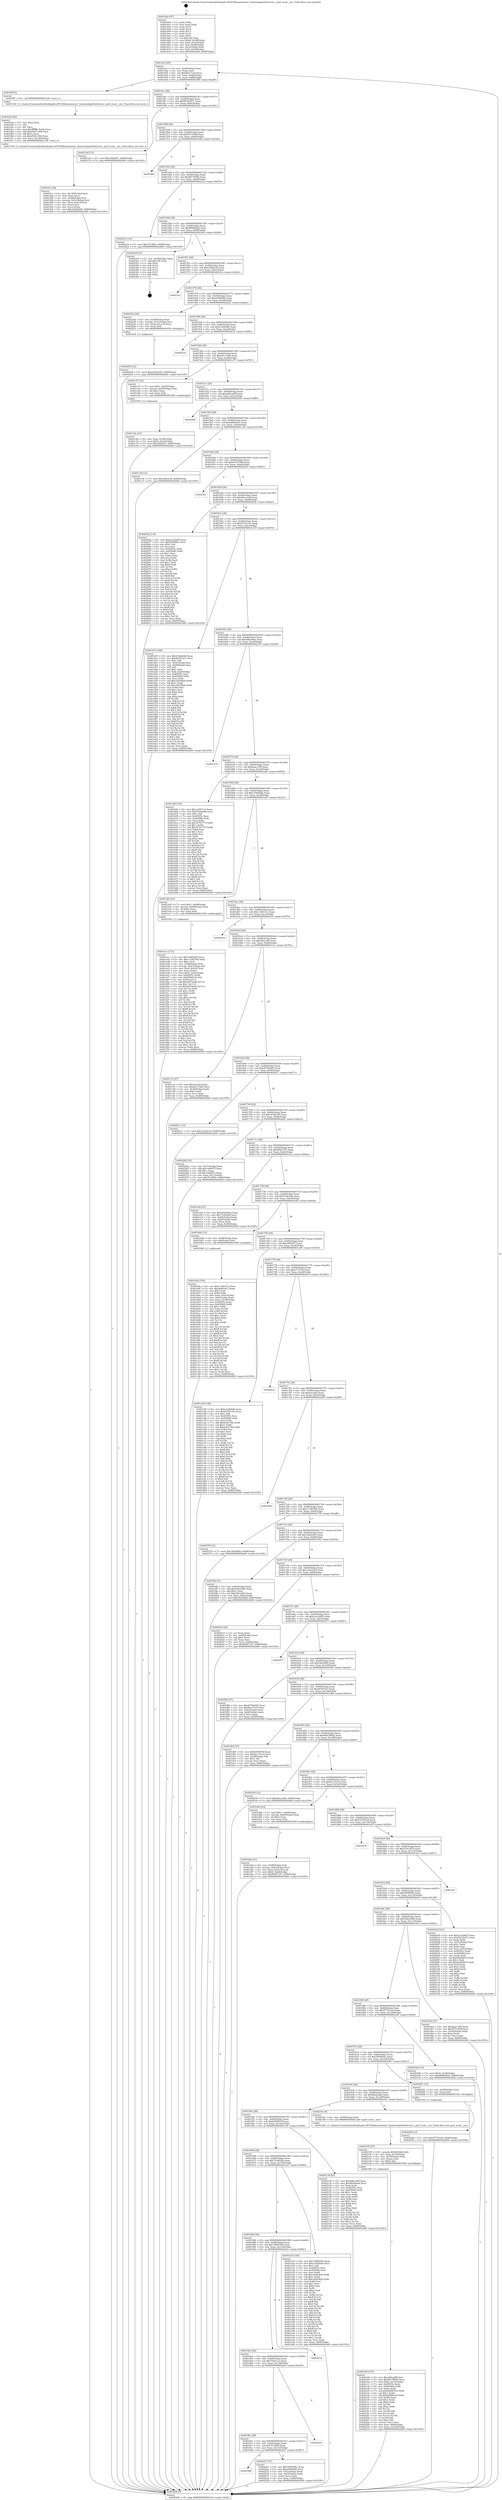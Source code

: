 digraph "0x4014a0" {
  label = "0x4014a0 (/mnt/c/Users/mathe/Desktop/tcc/POCII/binaries/extr_linuxtoolsperfutilevsel.c_perf_evsel__env_Final-ollvm.out::main(0))"
  labelloc = "t"
  node[shape=record]

  Entry [label="",width=0.3,height=0.3,shape=circle,fillcolor=black,style=filled]
  "0x4014cf" [label="{
     0x4014cf [29]\l
     | [instrs]\l
     &nbsp;&nbsp;0x4014cf \<+3\>: mov -0x80(%rbp),%eax\l
     &nbsp;&nbsp;0x4014d2 \<+2\>: mov %eax,%ecx\l
     &nbsp;&nbsp;0x4014d4 \<+6\>: sub $0x8bec7ec9,%ecx\l
     &nbsp;&nbsp;0x4014da \<+6\>: mov %eax,-0x84(%rbp)\l
     &nbsp;&nbsp;0x4014e0 \<+6\>: mov %ecx,-0x88(%rbp)\l
     &nbsp;&nbsp;0x4014e6 \<+6\>: je 0000000000401f9f \<main+0xaff\>\l
  }"]
  "0x401f9f" [label="{
     0x401f9f [5]\l
     | [instrs]\l
     &nbsp;&nbsp;0x401f9f \<+5\>: call 0000000000401160 \<next_i\>\l
     | [calls]\l
     &nbsp;&nbsp;0x401160 \{1\} (/mnt/c/Users/mathe/Desktop/tcc/POCII/binaries/extr_linuxtoolsperfutilevsel.c_perf_evsel__env_Final-ollvm.out::next_i)\l
  }"]
  "0x4014ec" [label="{
     0x4014ec [28]\l
     | [instrs]\l
     &nbsp;&nbsp;0x4014ec \<+5\>: jmp 00000000004014f1 \<main+0x51\>\l
     &nbsp;&nbsp;0x4014f1 \<+6\>: mov -0x84(%rbp),%eax\l
     &nbsp;&nbsp;0x4014f7 \<+5\>: sub $0x94322d71,%eax\l
     &nbsp;&nbsp;0x4014fc \<+6\>: mov %eax,-0x8c(%rbp)\l
     &nbsp;&nbsp;0x401502 \<+6\>: je 000000000040212d \<main+0xc8d\>\l
  }"]
  Exit [label="",width=0.3,height=0.3,shape=circle,fillcolor=black,style=filled,peripheries=2]
  "0x40212d" [label="{
     0x40212d [12]\l
     | [instrs]\l
     &nbsp;&nbsp;0x40212d \<+7\>: movl $0xc982007,-0x80(%rbp)\l
     &nbsp;&nbsp;0x402134 \<+5\>: jmp 00000000004024d9 \<main+0x1039\>\l
  }"]
  "0x401508" [label="{
     0x401508 [28]\l
     | [instrs]\l
     &nbsp;&nbsp;0x401508 \<+5\>: jmp 000000000040150d \<main+0x6d\>\l
     &nbsp;&nbsp;0x40150d \<+6\>: mov -0x84(%rbp),%eax\l
     &nbsp;&nbsp;0x401513 \<+5\>: sub $0x9571000f,%eax\l
     &nbsp;&nbsp;0x401518 \<+6\>: mov %eax,-0x90(%rbp)\l
     &nbsp;&nbsp;0x40151e \<+6\>: je 00000000004019fd \<main+0x55d\>\l
  }"]
  "0x40228d" [label="{
     0x40228d [12]\l
     | [instrs]\l
     &nbsp;&nbsp;0x40228d \<+7\>: movl $0x57753ce4,-0x80(%rbp)\l
     &nbsp;&nbsp;0x402294 \<+5\>: jmp 00000000004024d9 \<main+0x1039\>\l
  }"]
  "0x4019fd" [label="{
     0x4019fd\l
  }", style=dashed]
  "0x401524" [label="{
     0x401524 [28]\l
     | [instrs]\l
     &nbsp;&nbsp;0x401524 \<+5\>: jmp 0000000000401529 \<main+0x89\>\l
     &nbsp;&nbsp;0x401529 \<+6\>: mov -0x84(%rbp),%eax\l
     &nbsp;&nbsp;0x40152f \<+5\>: sub $0x9817894b,%eax\l
     &nbsp;&nbsp;0x401534 \<+6\>: mov %eax,-0x94(%rbp)\l
     &nbsp;&nbsp;0x40153a \<+6\>: je 000000000040221b \<main+0xd7b\>\l
  }"]
  "0x402256" [label="{
     0x402256 [12]\l
     | [instrs]\l
     &nbsp;&nbsp;0x402256 \<+7\>: movl $0xe032bc05,-0x80(%rbp)\l
     &nbsp;&nbsp;0x40225d \<+5\>: jmp 00000000004024d9 \<main+0x1039\>\l
  }"]
  "0x40221b" [label="{
     0x40221b [12]\l
     | [instrs]\l
     &nbsp;&nbsp;0x40221b \<+7\>: movl $0x7fc3ff5d,-0x80(%rbp)\l
     &nbsp;&nbsp;0x402222 \<+5\>: jmp 00000000004024d9 \<main+0x1039\>\l
  }"]
  "0x401540" [label="{
     0x401540 [28]\l
     | [instrs]\l
     &nbsp;&nbsp;0x401540 \<+5\>: jmp 0000000000401545 \<main+0xa5\>\l
     &nbsp;&nbsp;0x401545 \<+6\>: mov -0x84(%rbp),%eax\l
     &nbsp;&nbsp;0x40154b \<+5\>: sub $0x988d46a0,%eax\l
     &nbsp;&nbsp;0x401550 \<+6\>: mov %eax,-0x98(%rbp)\l
     &nbsp;&nbsp;0x401556 \<+6\>: je 00000000004023e9 \<main+0xf49\>\l
  }"]
  "0x4019d8" [label="{
     0x4019d8\l
  }", style=dashed]
  "0x4023e9" [label="{
     0x4023e9 [21]\l
     | [instrs]\l
     &nbsp;&nbsp;0x4023e9 \<+3\>: mov -0x38(%rbp),%eax\l
     &nbsp;&nbsp;0x4023ec \<+7\>: add $0x128,%rsp\l
     &nbsp;&nbsp;0x4023f3 \<+1\>: pop %rbx\l
     &nbsp;&nbsp;0x4023f4 \<+2\>: pop %r12\l
     &nbsp;&nbsp;0x4023f6 \<+2\>: pop %r13\l
     &nbsp;&nbsp;0x4023f8 \<+2\>: pop %r14\l
     &nbsp;&nbsp;0x4023fa \<+2\>: pop %r15\l
     &nbsp;&nbsp;0x4023fc \<+1\>: pop %rbp\l
     &nbsp;&nbsp;0x4023fd \<+1\>: ret\l
  }"]
  "0x40155c" [label="{
     0x40155c [28]\l
     | [instrs]\l
     &nbsp;&nbsp;0x40155c \<+5\>: jmp 0000000000401561 \<main+0xc1\>\l
     &nbsp;&nbsp;0x401561 \<+6\>: mov -0x84(%rbp),%eax\l
     &nbsp;&nbsp;0x401567 \<+5\>: sub $0xa36f2e38,%eax\l
     &nbsp;&nbsp;0x40156c \<+6\>: mov %eax,-0x9c(%rbp)\l
     &nbsp;&nbsp;0x401572 \<+6\>: je 00000000004023ca \<main+0xf2a\>\l
  }"]
  "0x402227" [label="{
     0x402227 [27]\l
     | [instrs]\l
     &nbsp;&nbsp;0x402227 \<+5\>: mov $0x595855bc,%eax\l
     &nbsp;&nbsp;0x40222c \<+5\>: mov $0xa54bf66b,%ecx\l
     &nbsp;&nbsp;0x402231 \<+3\>: mov -0x7c(%rbp),%edx\l
     &nbsp;&nbsp;0x402234 \<+3\>: cmp -0x50(%rbp),%edx\l
     &nbsp;&nbsp;0x402237 \<+3\>: cmovl %ecx,%eax\l
     &nbsp;&nbsp;0x40223a \<+3\>: mov %eax,-0x80(%rbp)\l
     &nbsp;&nbsp;0x40223d \<+5\>: jmp 00000000004024d9 \<main+0x1039\>\l
  }"]
  "0x4023ca" [label="{
     0x4023ca\l
  }", style=dashed]
  "0x401578" [label="{
     0x401578 [28]\l
     | [instrs]\l
     &nbsp;&nbsp;0x401578 \<+5\>: jmp 000000000040157d \<main+0xdd\>\l
     &nbsp;&nbsp;0x40157d \<+6\>: mov -0x84(%rbp),%eax\l
     &nbsp;&nbsp;0x401583 \<+5\>: sub $0xa54bf66b,%eax\l
     &nbsp;&nbsp;0x401588 \<+6\>: mov %eax,-0xa0(%rbp)\l
     &nbsp;&nbsp;0x40158e \<+6\>: je 0000000000402242 \<main+0xda2\>\l
  }"]
  "0x4019bc" [label="{
     0x4019bc [28]\l
     | [instrs]\l
     &nbsp;&nbsp;0x4019bc \<+5\>: jmp 00000000004019c1 \<main+0x521\>\l
     &nbsp;&nbsp;0x4019c1 \<+6\>: mov -0x84(%rbp),%eax\l
     &nbsp;&nbsp;0x4019c7 \<+5\>: sub $0x7fc3ff5d,%eax\l
     &nbsp;&nbsp;0x4019cc \<+6\>: mov %eax,-0x13c(%rbp)\l
     &nbsp;&nbsp;0x4019d2 \<+6\>: je 0000000000402227 \<main+0xd87\>\l
  }"]
  "0x402242" [label="{
     0x402242 [20]\l
     | [instrs]\l
     &nbsp;&nbsp;0x402242 \<+4\>: mov -0x58(%rbp),%rax\l
     &nbsp;&nbsp;0x402246 \<+4\>: movslq -0x7c(%rbp),%rcx\l
     &nbsp;&nbsp;0x40224a \<+4\>: mov (%rax,%rcx,8),%rax\l
     &nbsp;&nbsp;0x40224e \<+3\>: mov %rax,%rdi\l
     &nbsp;&nbsp;0x402251 \<+5\>: call 0000000000401030 \<free@plt\>\l
     | [calls]\l
     &nbsp;&nbsp;0x401030 \{1\} (unknown)\l
  }"]
  "0x401594" [label="{
     0x401594 [28]\l
     | [instrs]\l
     &nbsp;&nbsp;0x401594 \<+5\>: jmp 0000000000401599 \<main+0xf9\>\l
     &nbsp;&nbsp;0x401599 \<+6\>: mov -0x84(%rbp),%eax\l
     &nbsp;&nbsp;0x40159f \<+5\>: sub $0xa7a4b6db,%eax\l
     &nbsp;&nbsp;0x4015a4 \<+6\>: mov %eax,-0xa4(%rbp)\l
     &nbsp;&nbsp;0x4015aa \<+6\>: je 0000000000402432 \<main+0xf92\>\l
  }"]
  "0x4022a5" [label="{
     0x4022a5\l
  }", style=dashed]
  "0x402432" [label="{
     0x402432\l
  }", style=dashed]
  "0x4015b0" [label="{
     0x4015b0 [28]\l
     | [instrs]\l
     &nbsp;&nbsp;0x4015b0 \<+5\>: jmp 00000000004015b5 \<main+0x115\>\l
     &nbsp;&nbsp;0x4015b5 \<+6\>: mov -0x84(%rbp),%eax\l
     &nbsp;&nbsp;0x4015bb \<+5\>: sub $0xa8113af0,%eax\l
     &nbsp;&nbsp;0x4015c0 \<+6\>: mov %eax,-0xa8(%rbp)\l
     &nbsp;&nbsp;0x4015c6 \<+6\>: je 0000000000401c57 \<main+0x7b7\>\l
  }"]
  "0x4019a0" [label="{
     0x4019a0 [28]\l
     | [instrs]\l
     &nbsp;&nbsp;0x4019a0 \<+5\>: jmp 00000000004019a5 \<main+0x505\>\l
     &nbsp;&nbsp;0x4019a5 \<+6\>: mov -0x84(%rbp),%eax\l
     &nbsp;&nbsp;0x4019ab \<+5\>: sub $0x7dae1ccc,%eax\l
     &nbsp;&nbsp;0x4019b0 \<+6\>: mov %eax,-0x138(%rbp)\l
     &nbsp;&nbsp;0x4019b6 \<+6\>: je 00000000004022a5 \<main+0xe05\>\l
  }"]
  "0x401c57" [label="{
     0x401c57 [23]\l
     | [instrs]\l
     &nbsp;&nbsp;0x401c57 \<+7\>: movl $0x1,-0x50(%rbp)\l
     &nbsp;&nbsp;0x401c5e \<+4\>: movslq -0x50(%rbp),%rax\l
     &nbsp;&nbsp;0x401c62 \<+4\>: shl $0x3,%rax\l
     &nbsp;&nbsp;0x401c66 \<+3\>: mov %rax,%rdi\l
     &nbsp;&nbsp;0x401c69 \<+5\>: call 0000000000401050 \<malloc@plt\>\l
     | [calls]\l
     &nbsp;&nbsp;0x401050 \{1\} (unknown)\l
  }"]
  "0x4015cc" [label="{
     0x4015cc [28]\l
     | [instrs]\l
     &nbsp;&nbsp;0x4015cc \<+5\>: jmp 00000000004015d1 \<main+0x131\>\l
     &nbsp;&nbsp;0x4015d1 \<+6\>: mov -0x84(%rbp),%eax\l
     &nbsp;&nbsp;0x4015d7 \<+5\>: sub $0xa88cad9f,%eax\l
     &nbsp;&nbsp;0x4015dc \<+6\>: mov %eax,-0xac(%rbp)\l
     &nbsp;&nbsp;0x4015e2 \<+6\>: je 0000000000402490 \<main+0xff0\>\l
  }"]
  "0x40243e" [label="{
     0x40243e\l
  }", style=dashed]
  "0x402490" [label="{
     0x402490\l
  }", style=dashed]
  "0x4015e8" [label="{
     0x4015e8 [28]\l
     | [instrs]\l
     &nbsp;&nbsp;0x4015e8 \<+5\>: jmp 00000000004015ed \<main+0x14d\>\l
     &nbsp;&nbsp;0x4015ed \<+6\>: mov -0x84(%rbp),%eax\l
     &nbsp;&nbsp;0x4015f3 \<+5\>: sub $0xa8d5e4c1,%eax\l
     &nbsp;&nbsp;0x4015f8 \<+6\>: mov %eax,-0xb0(%rbp)\l
     &nbsp;&nbsp;0x4015fe \<+6\>: je 0000000000401c30 \<main+0x790\>\l
  }"]
  "0x4021b0" [label="{
     0x4021b0 [107]\l
     | [instrs]\l
     &nbsp;&nbsp;0x4021b0 \<+5\>: mov $0xa88cad9f,%esi\l
     &nbsp;&nbsp;0x4021b5 \<+5\>: mov $0x9817894b,%ecx\l
     &nbsp;&nbsp;0x4021ba \<+7\>: movl $0x0,-0x7c(%rbp)\l
     &nbsp;&nbsp;0x4021c1 \<+7\>: mov 0x40505c,%edx\l
     &nbsp;&nbsp;0x4021c8 \<+8\>: mov 0x405060,%r8d\l
     &nbsp;&nbsp;0x4021d0 \<+3\>: mov %edx,%r9d\l
     &nbsp;&nbsp;0x4021d3 \<+7\>: sub $0x62890518,%r9d\l
     &nbsp;&nbsp;0x4021da \<+4\>: sub $0x1,%r9d\l
     &nbsp;&nbsp;0x4021de \<+7\>: add $0x62890518,%r9d\l
     &nbsp;&nbsp;0x4021e5 \<+4\>: imul %r9d,%edx\l
     &nbsp;&nbsp;0x4021e9 \<+3\>: and $0x1,%edx\l
     &nbsp;&nbsp;0x4021ec \<+3\>: cmp $0x0,%edx\l
     &nbsp;&nbsp;0x4021ef \<+4\>: sete %r10b\l
     &nbsp;&nbsp;0x4021f3 \<+4\>: cmp $0xa,%r8d\l
     &nbsp;&nbsp;0x4021f7 \<+4\>: setl %r11b\l
     &nbsp;&nbsp;0x4021fb \<+3\>: mov %r10b,%bl\l
     &nbsp;&nbsp;0x4021fe \<+3\>: and %r11b,%bl\l
     &nbsp;&nbsp;0x402201 \<+3\>: xor %r11b,%r10b\l
     &nbsp;&nbsp;0x402204 \<+3\>: or %r10b,%bl\l
     &nbsp;&nbsp;0x402207 \<+3\>: test $0x1,%bl\l
     &nbsp;&nbsp;0x40220a \<+3\>: cmovne %ecx,%esi\l
     &nbsp;&nbsp;0x40220d \<+3\>: mov %esi,-0x80(%rbp)\l
     &nbsp;&nbsp;0x402210 \<+6\>: mov %eax,-0x144(%rbp)\l
     &nbsp;&nbsp;0x402216 \<+5\>: jmp 00000000004024d9 \<main+0x1039\>\l
  }"]
  "0x401c30" [label="{
     0x401c30 [12]\l
     | [instrs]\l
     &nbsp;&nbsp;0x401c30 \<+7\>: movl $0xcfbcac06,-0x80(%rbp)\l
     &nbsp;&nbsp;0x401c37 \<+5\>: jmp 00000000004024d9 \<main+0x1039\>\l
  }"]
  "0x401604" [label="{
     0x401604 [28]\l
     | [instrs]\l
     &nbsp;&nbsp;0x401604 \<+5\>: jmp 0000000000401609 \<main+0x169\>\l
     &nbsp;&nbsp;0x401609 \<+6\>: mov -0x84(%rbp),%eax\l
     &nbsp;&nbsp;0x40160f \<+5\>: sub $0xb5107580,%eax\l
     &nbsp;&nbsp;0x401614 \<+6\>: mov %eax,-0xb4(%rbp)\l
     &nbsp;&nbsp;0x40161a \<+6\>: je 00000000004023fe \<main+0xf5e\>\l
  }"]
  "0x402195" [label="{
     0x402195 [27]\l
     | [instrs]\l
     &nbsp;&nbsp;0x402195 \<+10\>: movabs $0x4030b6,%rdi\l
     &nbsp;&nbsp;0x40219f \<+4\>: mov %rax,-0x78(%rbp)\l
     &nbsp;&nbsp;0x4021a3 \<+4\>: mov -0x78(%rbp),%rax\l
     &nbsp;&nbsp;0x4021a7 \<+2\>: mov (%rax),%esi\l
     &nbsp;&nbsp;0x4021a9 \<+2\>: mov $0x0,%al\l
     &nbsp;&nbsp;0x4021ab \<+5\>: call 0000000000401040 \<printf@plt\>\l
     | [calls]\l
     &nbsp;&nbsp;0x401040 \{1\} (unknown)\l
  }"]
  "0x4023fe" [label="{
     0x4023fe\l
  }", style=dashed]
  "0x401620" [label="{
     0x401620 [28]\l
     | [instrs]\l
     &nbsp;&nbsp;0x401620 \<+5\>: jmp 0000000000401625 \<main+0x185\>\l
     &nbsp;&nbsp;0x401625 \<+6\>: mov -0x84(%rbp),%eax\l
     &nbsp;&nbsp;0x40162b \<+5\>: sub $0xb6aca3a8,%eax\l
     &nbsp;&nbsp;0x401630 \<+6\>: mov %eax,-0xb8(%rbp)\l
     &nbsp;&nbsp;0x401636 \<+6\>: je 0000000000402042 \<main+0xba2\>\l
  }"]
  "0x401fcc" [label="{
     0x401fcc [38]\l
     | [instrs]\l
     &nbsp;&nbsp;0x401fcc \<+6\>: mov -0x140(%rbp),%ecx\l
     &nbsp;&nbsp;0x401fd2 \<+3\>: imul %eax,%ecx\l
     &nbsp;&nbsp;0x401fd5 \<+4\>: mov -0x58(%rbp),%rsi\l
     &nbsp;&nbsp;0x401fd9 \<+4\>: movslq -0x5c(%rbp),%rdi\l
     &nbsp;&nbsp;0x401fdd \<+4\>: mov (%rsi,%rdi,8),%rsi\l
     &nbsp;&nbsp;0x401fe1 \<+3\>: mov (%rsi),%rsi\l
     &nbsp;&nbsp;0x401fe4 \<+2\>: mov %ecx,(%rsi)\l
     &nbsp;&nbsp;0x401fe6 \<+7\>: movl $0x18a64245,-0x80(%rbp)\l
     &nbsp;&nbsp;0x401fed \<+5\>: jmp 00000000004024d9 \<main+0x1039\>\l
  }"]
  "0x402042" [label="{
     0x402042 [134]\l
     | [instrs]\l
     &nbsp;&nbsp;0x402042 \<+5\>: mov $0x2ce32605,%eax\l
     &nbsp;&nbsp;0x402047 \<+5\>: mov $0x540f990c,%ecx\l
     &nbsp;&nbsp;0x40204c \<+2\>: mov $0x1,%dl\l
     &nbsp;&nbsp;0x40204e \<+2\>: xor %esi,%esi\l
     &nbsp;&nbsp;0x402050 \<+7\>: mov 0x40505c,%edi\l
     &nbsp;&nbsp;0x402057 \<+8\>: mov 0x405060,%r8d\l
     &nbsp;&nbsp;0x40205f \<+3\>: sub $0x1,%esi\l
     &nbsp;&nbsp;0x402062 \<+3\>: mov %edi,%r9d\l
     &nbsp;&nbsp;0x402065 \<+3\>: add %esi,%r9d\l
     &nbsp;&nbsp;0x402068 \<+4\>: imul %r9d,%edi\l
     &nbsp;&nbsp;0x40206c \<+3\>: and $0x1,%edi\l
     &nbsp;&nbsp;0x40206f \<+3\>: cmp $0x0,%edi\l
     &nbsp;&nbsp;0x402072 \<+4\>: sete %r10b\l
     &nbsp;&nbsp;0x402076 \<+4\>: cmp $0xa,%r8d\l
     &nbsp;&nbsp;0x40207a \<+4\>: setl %r11b\l
     &nbsp;&nbsp;0x40207e \<+3\>: mov %r10b,%bl\l
     &nbsp;&nbsp;0x402081 \<+3\>: xor $0xff,%bl\l
     &nbsp;&nbsp;0x402084 \<+3\>: mov %r11b,%r14b\l
     &nbsp;&nbsp;0x402087 \<+4\>: xor $0xff,%r14b\l
     &nbsp;&nbsp;0x40208b \<+3\>: xor $0x0,%dl\l
     &nbsp;&nbsp;0x40208e \<+3\>: mov %bl,%r15b\l
     &nbsp;&nbsp;0x402091 \<+4\>: and $0x0,%r15b\l
     &nbsp;&nbsp;0x402095 \<+3\>: and %dl,%r10b\l
     &nbsp;&nbsp;0x402098 \<+3\>: mov %r14b,%r12b\l
     &nbsp;&nbsp;0x40209b \<+4\>: and $0x0,%r12b\l
     &nbsp;&nbsp;0x40209f \<+3\>: and %dl,%r11b\l
     &nbsp;&nbsp;0x4020a2 \<+3\>: or %r10b,%r15b\l
     &nbsp;&nbsp;0x4020a5 \<+3\>: or %r11b,%r12b\l
     &nbsp;&nbsp;0x4020a8 \<+3\>: xor %r12b,%r15b\l
     &nbsp;&nbsp;0x4020ab \<+3\>: or %r14b,%bl\l
     &nbsp;&nbsp;0x4020ae \<+3\>: xor $0xff,%bl\l
     &nbsp;&nbsp;0x4020b1 \<+3\>: or $0x0,%dl\l
     &nbsp;&nbsp;0x4020b4 \<+2\>: and %dl,%bl\l
     &nbsp;&nbsp;0x4020b6 \<+3\>: or %bl,%r15b\l
     &nbsp;&nbsp;0x4020b9 \<+4\>: test $0x1,%r15b\l
     &nbsp;&nbsp;0x4020bd \<+3\>: cmovne %ecx,%eax\l
     &nbsp;&nbsp;0x4020c0 \<+3\>: mov %eax,-0x80(%rbp)\l
     &nbsp;&nbsp;0x4020c3 \<+5\>: jmp 00000000004024d9 \<main+0x1039\>\l
  }"]
  "0x40163c" [label="{
     0x40163c [28]\l
     | [instrs]\l
     &nbsp;&nbsp;0x40163c \<+5\>: jmp 0000000000401641 \<main+0x1a1\>\l
     &nbsp;&nbsp;0x401641 \<+6\>: mov -0x84(%rbp),%eax\l
     &nbsp;&nbsp;0x401647 \<+5\>: sub $0xb7b51c4c,%eax\l
     &nbsp;&nbsp;0x40164c \<+6\>: mov %eax,-0xbc(%rbp)\l
     &nbsp;&nbsp;0x401652 \<+6\>: je 0000000000401d15 \<main+0x875\>\l
  }"]
  "0x401fa4" [label="{
     0x401fa4 [40]\l
     | [instrs]\l
     &nbsp;&nbsp;0x401fa4 \<+5\>: mov $0x2,%ecx\l
     &nbsp;&nbsp;0x401fa9 \<+1\>: cltd\l
     &nbsp;&nbsp;0x401faa \<+2\>: idiv %ecx\l
     &nbsp;&nbsp;0x401fac \<+6\>: imul $0xfffffffe,%edx,%ecx\l
     &nbsp;&nbsp;0x401fb2 \<+6\>: add $0xd5d11394,%ecx\l
     &nbsp;&nbsp;0x401fb8 \<+3\>: add $0x1,%ecx\l
     &nbsp;&nbsp;0x401fbb \<+6\>: sub $0xd5d11394,%ecx\l
     &nbsp;&nbsp;0x401fc1 \<+6\>: mov %ecx,-0x140(%rbp)\l
     &nbsp;&nbsp;0x401fc7 \<+5\>: call 0000000000401160 \<next_i\>\l
     | [calls]\l
     &nbsp;&nbsp;0x401160 \{1\} (/mnt/c/Users/mathe/Desktop/tcc/POCII/binaries/extr_linuxtoolsperfutilevsel.c_perf_evsel__env_Final-ollvm.out::next_i)\l
  }"]
  "0x401d15" [label="{
     0x401d15 [164]\l
     | [instrs]\l
     &nbsp;&nbsp;0x401d15 \<+5\>: mov $0xa7a4b6db,%eax\l
     &nbsp;&nbsp;0x401d1a \<+5\>: mov $0x46397ae7,%ecx\l
     &nbsp;&nbsp;0x401d1f \<+2\>: mov $0x1,%dl\l
     &nbsp;&nbsp;0x401d21 \<+3\>: mov -0x5c(%rbp),%esi\l
     &nbsp;&nbsp;0x401d24 \<+3\>: cmp -0x50(%rbp),%esi\l
     &nbsp;&nbsp;0x401d27 \<+4\>: setl %dil\l
     &nbsp;&nbsp;0x401d2b \<+4\>: and $0x1,%dil\l
     &nbsp;&nbsp;0x401d2f \<+4\>: mov %dil,-0x29(%rbp)\l
     &nbsp;&nbsp;0x401d33 \<+7\>: mov 0x40505c,%esi\l
     &nbsp;&nbsp;0x401d3a \<+8\>: mov 0x405060,%r8d\l
     &nbsp;&nbsp;0x401d42 \<+3\>: mov %esi,%r9d\l
     &nbsp;&nbsp;0x401d45 \<+7\>: add $0x10b78bf4,%r9d\l
     &nbsp;&nbsp;0x401d4c \<+4\>: sub $0x1,%r9d\l
     &nbsp;&nbsp;0x401d50 \<+7\>: sub $0x10b78bf4,%r9d\l
     &nbsp;&nbsp;0x401d57 \<+4\>: imul %r9d,%esi\l
     &nbsp;&nbsp;0x401d5b \<+3\>: and $0x1,%esi\l
     &nbsp;&nbsp;0x401d5e \<+3\>: cmp $0x0,%esi\l
     &nbsp;&nbsp;0x401d61 \<+4\>: sete %dil\l
     &nbsp;&nbsp;0x401d65 \<+4\>: cmp $0xa,%r8d\l
     &nbsp;&nbsp;0x401d69 \<+4\>: setl %r10b\l
     &nbsp;&nbsp;0x401d6d \<+3\>: mov %dil,%r11b\l
     &nbsp;&nbsp;0x401d70 \<+4\>: xor $0xff,%r11b\l
     &nbsp;&nbsp;0x401d74 \<+3\>: mov %r10b,%bl\l
     &nbsp;&nbsp;0x401d77 \<+3\>: xor $0xff,%bl\l
     &nbsp;&nbsp;0x401d7a \<+3\>: xor $0x1,%dl\l
     &nbsp;&nbsp;0x401d7d \<+3\>: mov %r11b,%r14b\l
     &nbsp;&nbsp;0x401d80 \<+4\>: and $0xff,%r14b\l
     &nbsp;&nbsp;0x401d84 \<+3\>: and %dl,%dil\l
     &nbsp;&nbsp;0x401d87 \<+3\>: mov %bl,%r15b\l
     &nbsp;&nbsp;0x401d8a \<+4\>: and $0xff,%r15b\l
     &nbsp;&nbsp;0x401d8e \<+3\>: and %dl,%r10b\l
     &nbsp;&nbsp;0x401d91 \<+3\>: or %dil,%r14b\l
     &nbsp;&nbsp;0x401d94 \<+3\>: or %r10b,%r15b\l
     &nbsp;&nbsp;0x401d97 \<+3\>: xor %r15b,%r14b\l
     &nbsp;&nbsp;0x401d9a \<+3\>: or %bl,%r11b\l
     &nbsp;&nbsp;0x401d9d \<+4\>: xor $0xff,%r11b\l
     &nbsp;&nbsp;0x401da1 \<+3\>: or $0x1,%dl\l
     &nbsp;&nbsp;0x401da4 \<+3\>: and %dl,%r11b\l
     &nbsp;&nbsp;0x401da7 \<+3\>: or %r11b,%r14b\l
     &nbsp;&nbsp;0x401daa \<+4\>: test $0x1,%r14b\l
     &nbsp;&nbsp;0x401dae \<+3\>: cmovne %ecx,%eax\l
     &nbsp;&nbsp;0x401db1 \<+3\>: mov %eax,-0x80(%rbp)\l
     &nbsp;&nbsp;0x401db4 \<+5\>: jmp 00000000004024d9 \<main+0x1039\>\l
  }"]
  "0x401658" [label="{
     0x401658 [28]\l
     | [instrs]\l
     &nbsp;&nbsp;0x401658 \<+5\>: jmp 000000000040165d \<main+0x1bd\>\l
     &nbsp;&nbsp;0x40165d \<+6\>: mov -0x84(%rbp),%eax\l
     &nbsp;&nbsp;0x401663 \<+5\>: sub $0xb86a36ee,%eax\l
     &nbsp;&nbsp;0x401668 \<+6\>: mov %eax,-0xc0(%rbp)\l
     &nbsp;&nbsp;0x40166e \<+6\>: je 0000000000402335 \<main+0xe95\>\l
  }"]
  "0x401ecc" [label="{
     0x401ecc [172]\l
     | [instrs]\l
     &nbsp;&nbsp;0x401ecc \<+5\>: mov $0x7a805205,%ecx\l
     &nbsp;&nbsp;0x401ed1 \<+5\>: mov $0x113827b9,%edx\l
     &nbsp;&nbsp;0x401ed6 \<+3\>: mov $0x1,%sil\l
     &nbsp;&nbsp;0x401ed9 \<+4\>: mov -0x58(%rbp),%rdi\l
     &nbsp;&nbsp;0x401edd \<+4\>: movslq -0x5c(%rbp),%r8\l
     &nbsp;&nbsp;0x401ee1 \<+4\>: mov (%rdi,%r8,8),%rdi\l
     &nbsp;&nbsp;0x401ee5 \<+3\>: mov %rax,(%rdi)\l
     &nbsp;&nbsp;0x401ee8 \<+7\>: movl $0x0,-0x6c(%rbp)\l
     &nbsp;&nbsp;0x401eef \<+8\>: mov 0x40505c,%r9d\l
     &nbsp;&nbsp;0x401ef7 \<+8\>: mov 0x405060,%r10d\l
     &nbsp;&nbsp;0x401eff \<+3\>: mov %r9d,%r11d\l
     &nbsp;&nbsp;0x401f02 \<+7\>: add $0xe6f7dadd,%r11d\l
     &nbsp;&nbsp;0x401f09 \<+4\>: sub $0x1,%r11d\l
     &nbsp;&nbsp;0x401f0d \<+7\>: sub $0xe6f7dadd,%r11d\l
     &nbsp;&nbsp;0x401f14 \<+4\>: imul %r11d,%r9d\l
     &nbsp;&nbsp;0x401f18 \<+4\>: and $0x1,%r9d\l
     &nbsp;&nbsp;0x401f1c \<+4\>: cmp $0x0,%r9d\l
     &nbsp;&nbsp;0x401f20 \<+3\>: sete %bl\l
     &nbsp;&nbsp;0x401f23 \<+4\>: cmp $0xa,%r10d\l
     &nbsp;&nbsp;0x401f27 \<+4\>: setl %r14b\l
     &nbsp;&nbsp;0x401f2b \<+3\>: mov %bl,%r15b\l
     &nbsp;&nbsp;0x401f2e \<+4\>: xor $0xff,%r15b\l
     &nbsp;&nbsp;0x401f32 \<+3\>: mov %r14b,%r12b\l
     &nbsp;&nbsp;0x401f35 \<+4\>: xor $0xff,%r12b\l
     &nbsp;&nbsp;0x401f39 \<+4\>: xor $0x1,%sil\l
     &nbsp;&nbsp;0x401f3d \<+3\>: mov %r15b,%r13b\l
     &nbsp;&nbsp;0x401f40 \<+4\>: and $0xff,%r13b\l
     &nbsp;&nbsp;0x401f44 \<+3\>: and %sil,%bl\l
     &nbsp;&nbsp;0x401f47 \<+3\>: mov %r12b,%al\l
     &nbsp;&nbsp;0x401f4a \<+2\>: and $0xff,%al\l
     &nbsp;&nbsp;0x401f4c \<+3\>: and %sil,%r14b\l
     &nbsp;&nbsp;0x401f4f \<+3\>: or %bl,%r13b\l
     &nbsp;&nbsp;0x401f52 \<+3\>: or %r14b,%al\l
     &nbsp;&nbsp;0x401f55 \<+3\>: xor %al,%r13b\l
     &nbsp;&nbsp;0x401f58 \<+3\>: or %r12b,%r15b\l
     &nbsp;&nbsp;0x401f5b \<+4\>: xor $0xff,%r15b\l
     &nbsp;&nbsp;0x401f5f \<+4\>: or $0x1,%sil\l
     &nbsp;&nbsp;0x401f63 \<+3\>: and %sil,%r15b\l
     &nbsp;&nbsp;0x401f66 \<+3\>: or %r15b,%r13b\l
     &nbsp;&nbsp;0x401f69 \<+4\>: test $0x1,%r13b\l
     &nbsp;&nbsp;0x401f6d \<+3\>: cmovne %edx,%ecx\l
     &nbsp;&nbsp;0x401f70 \<+3\>: mov %ecx,-0x80(%rbp)\l
     &nbsp;&nbsp;0x401f73 \<+5\>: jmp 00000000004024d9 \<main+0x1039\>\l
  }"]
  "0x402335" [label="{
     0x402335\l
  }", style=dashed]
  "0x401674" [label="{
     0x401674 [28]\l
     | [instrs]\l
     &nbsp;&nbsp;0x401674 \<+5\>: jmp 0000000000401679 \<main+0x1d9\>\l
     &nbsp;&nbsp;0x401679 \<+6\>: mov -0x84(%rbp),%eax\l
     &nbsp;&nbsp;0x40167f \<+5\>: sub $0xbaac1f56,%eax\l
     &nbsp;&nbsp;0x401684 \<+6\>: mov %eax,-0xc4(%rbp)\l
     &nbsp;&nbsp;0x40168a \<+6\>: je 0000000000401afd \<main+0x65d\>\l
  }"]
  "0x401984" [label="{
     0x401984 [28]\l
     | [instrs]\l
     &nbsp;&nbsp;0x401984 \<+5\>: jmp 0000000000401989 \<main+0x4e9\>\l
     &nbsp;&nbsp;0x401989 \<+6\>: mov -0x84(%rbp),%eax\l
     &nbsp;&nbsp;0x40198f \<+5\>: sub $0x7a805205,%eax\l
     &nbsp;&nbsp;0x401994 \<+6\>: mov %eax,-0x134(%rbp)\l
     &nbsp;&nbsp;0x40199a \<+6\>: je 000000000040243e \<main+0xf9e\>\l
  }"]
  "0x401afd" [label="{
     0x401afd [144]\l
     | [instrs]\l
     &nbsp;&nbsp;0x401afd \<+5\>: mov $0xc1493112,%eax\l
     &nbsp;&nbsp;0x401b02 \<+5\>: mov $0xf74de4db,%ecx\l
     &nbsp;&nbsp;0x401b07 \<+2\>: mov $0x1,%dl\l
     &nbsp;&nbsp;0x401b09 \<+7\>: mov 0x40505c,%esi\l
     &nbsp;&nbsp;0x401b10 \<+7\>: mov 0x405060,%edi\l
     &nbsp;&nbsp;0x401b17 \<+3\>: mov %esi,%r8d\l
     &nbsp;&nbsp;0x401b1a \<+7\>: add $0x35791773,%r8d\l
     &nbsp;&nbsp;0x401b21 \<+4\>: sub $0x1,%r8d\l
     &nbsp;&nbsp;0x401b25 \<+7\>: sub $0x35791773,%r8d\l
     &nbsp;&nbsp;0x401b2c \<+4\>: imul %r8d,%esi\l
     &nbsp;&nbsp;0x401b30 \<+3\>: and $0x1,%esi\l
     &nbsp;&nbsp;0x401b33 \<+3\>: cmp $0x0,%esi\l
     &nbsp;&nbsp;0x401b36 \<+4\>: sete %r9b\l
     &nbsp;&nbsp;0x401b3a \<+3\>: cmp $0xa,%edi\l
     &nbsp;&nbsp;0x401b3d \<+4\>: setl %r10b\l
     &nbsp;&nbsp;0x401b41 \<+3\>: mov %r9b,%r11b\l
     &nbsp;&nbsp;0x401b44 \<+4\>: xor $0xff,%r11b\l
     &nbsp;&nbsp;0x401b48 \<+3\>: mov %r10b,%bl\l
     &nbsp;&nbsp;0x401b4b \<+3\>: xor $0xff,%bl\l
     &nbsp;&nbsp;0x401b4e \<+3\>: xor $0x1,%dl\l
     &nbsp;&nbsp;0x401b51 \<+3\>: mov %r11b,%r14b\l
     &nbsp;&nbsp;0x401b54 \<+4\>: and $0xff,%r14b\l
     &nbsp;&nbsp;0x401b58 \<+3\>: and %dl,%r9b\l
     &nbsp;&nbsp;0x401b5b \<+3\>: mov %bl,%r15b\l
     &nbsp;&nbsp;0x401b5e \<+4\>: and $0xff,%r15b\l
     &nbsp;&nbsp;0x401b62 \<+3\>: and %dl,%r10b\l
     &nbsp;&nbsp;0x401b65 \<+3\>: or %r9b,%r14b\l
     &nbsp;&nbsp;0x401b68 \<+3\>: or %r10b,%r15b\l
     &nbsp;&nbsp;0x401b6b \<+3\>: xor %r15b,%r14b\l
     &nbsp;&nbsp;0x401b6e \<+3\>: or %bl,%r11b\l
     &nbsp;&nbsp;0x401b71 \<+4\>: xor $0xff,%r11b\l
     &nbsp;&nbsp;0x401b75 \<+3\>: or $0x1,%dl\l
     &nbsp;&nbsp;0x401b78 \<+3\>: and %dl,%r11b\l
     &nbsp;&nbsp;0x401b7b \<+3\>: or %r11b,%r14b\l
     &nbsp;&nbsp;0x401b7e \<+4\>: test $0x1,%r14b\l
     &nbsp;&nbsp;0x401b82 \<+3\>: cmovne %ecx,%eax\l
     &nbsp;&nbsp;0x401b85 \<+3\>: mov %eax,-0x80(%rbp)\l
     &nbsp;&nbsp;0x401b88 \<+5\>: jmp 00000000004024d9 \<main+0x1039\>\l
  }"]
  "0x401690" [label="{
     0x401690 [28]\l
     | [instrs]\l
     &nbsp;&nbsp;0x401690 \<+5\>: jmp 0000000000401695 \<main+0x1f5\>\l
     &nbsp;&nbsp;0x401695 \<+6\>: mov -0x84(%rbp),%eax\l
     &nbsp;&nbsp;0x40169b \<+5\>: sub $0xc1465bdb,%eax\l
     &nbsp;&nbsp;0x4016a0 \<+6\>: mov %eax,-0xc8(%rbp)\l
     &nbsp;&nbsp;0x4016a6 \<+6\>: je 0000000000401eb5 \<main+0xa15\>\l
  }"]
  "0x401e25" [label="{
     0x401e25 [144]\l
     | [instrs]\l
     &nbsp;&nbsp;0x401e25 \<+5\>: mov $0x7a805205,%eax\l
     &nbsp;&nbsp;0x401e2a \<+5\>: mov $0xc1465bdb,%ecx\l
     &nbsp;&nbsp;0x401e2f \<+2\>: mov $0x1,%dl\l
     &nbsp;&nbsp;0x401e31 \<+7\>: mov 0x40505c,%esi\l
     &nbsp;&nbsp;0x401e38 \<+7\>: mov 0x405060,%edi\l
     &nbsp;&nbsp;0x401e3f \<+3\>: mov %esi,%r8d\l
     &nbsp;&nbsp;0x401e42 \<+7\>: add $0xc40dc404,%r8d\l
     &nbsp;&nbsp;0x401e49 \<+4\>: sub $0x1,%r8d\l
     &nbsp;&nbsp;0x401e4d \<+7\>: sub $0xc40dc404,%r8d\l
     &nbsp;&nbsp;0x401e54 \<+4\>: imul %r8d,%esi\l
     &nbsp;&nbsp;0x401e58 \<+3\>: and $0x1,%esi\l
     &nbsp;&nbsp;0x401e5b \<+3\>: cmp $0x0,%esi\l
     &nbsp;&nbsp;0x401e5e \<+4\>: sete %r9b\l
     &nbsp;&nbsp;0x401e62 \<+3\>: cmp $0xa,%edi\l
     &nbsp;&nbsp;0x401e65 \<+4\>: setl %r10b\l
     &nbsp;&nbsp;0x401e69 \<+3\>: mov %r9b,%r11b\l
     &nbsp;&nbsp;0x401e6c \<+4\>: xor $0xff,%r11b\l
     &nbsp;&nbsp;0x401e70 \<+3\>: mov %r10b,%bl\l
     &nbsp;&nbsp;0x401e73 \<+3\>: xor $0xff,%bl\l
     &nbsp;&nbsp;0x401e76 \<+3\>: xor $0x0,%dl\l
     &nbsp;&nbsp;0x401e79 \<+3\>: mov %r11b,%r14b\l
     &nbsp;&nbsp;0x401e7c \<+4\>: and $0x0,%r14b\l
     &nbsp;&nbsp;0x401e80 \<+3\>: and %dl,%r9b\l
     &nbsp;&nbsp;0x401e83 \<+3\>: mov %bl,%r15b\l
     &nbsp;&nbsp;0x401e86 \<+4\>: and $0x0,%r15b\l
     &nbsp;&nbsp;0x401e8a \<+3\>: and %dl,%r10b\l
     &nbsp;&nbsp;0x401e8d \<+3\>: or %r9b,%r14b\l
     &nbsp;&nbsp;0x401e90 \<+3\>: or %r10b,%r15b\l
     &nbsp;&nbsp;0x401e93 \<+3\>: xor %r15b,%r14b\l
     &nbsp;&nbsp;0x401e96 \<+3\>: or %bl,%r11b\l
     &nbsp;&nbsp;0x401e99 \<+4\>: xor $0xff,%r11b\l
     &nbsp;&nbsp;0x401e9d \<+3\>: or $0x0,%dl\l
     &nbsp;&nbsp;0x401ea0 \<+3\>: and %dl,%r11b\l
     &nbsp;&nbsp;0x401ea3 \<+3\>: or %r11b,%r14b\l
     &nbsp;&nbsp;0x401ea6 \<+4\>: test $0x1,%r14b\l
     &nbsp;&nbsp;0x401eaa \<+3\>: cmovne %ecx,%eax\l
     &nbsp;&nbsp;0x401ead \<+3\>: mov %eax,-0x80(%rbp)\l
     &nbsp;&nbsp;0x401eb0 \<+5\>: jmp 00000000004024d9 \<main+0x1039\>\l
  }"]
  "0x401eb5" [label="{
     0x401eb5 [23]\l
     | [instrs]\l
     &nbsp;&nbsp;0x401eb5 \<+7\>: movl $0x1,-0x68(%rbp)\l
     &nbsp;&nbsp;0x401ebc \<+4\>: movslq -0x68(%rbp),%rax\l
     &nbsp;&nbsp;0x401ec0 \<+4\>: shl $0x2,%rax\l
     &nbsp;&nbsp;0x401ec4 \<+3\>: mov %rax,%rdi\l
     &nbsp;&nbsp;0x401ec7 \<+5\>: call 0000000000401050 \<malloc@plt\>\l
     | [calls]\l
     &nbsp;&nbsp;0x401050 \{1\} (unknown)\l
  }"]
  "0x4016ac" [label="{
     0x4016ac [28]\l
     | [instrs]\l
     &nbsp;&nbsp;0x4016ac \<+5\>: jmp 00000000004016b1 \<main+0x211\>\l
     &nbsp;&nbsp;0x4016b1 \<+6\>: mov -0x84(%rbp),%eax\l
     &nbsp;&nbsp;0x4016b7 \<+5\>: sub $0xc1493112,%eax\l
     &nbsp;&nbsp;0x4016bc \<+6\>: mov %eax,-0xcc(%rbp)\l
     &nbsp;&nbsp;0x4016c2 \<+6\>: je 0000000000402416 \<main+0xf76\>\l
  }"]
  "0x401968" [label="{
     0x401968 [28]\l
     | [instrs]\l
     &nbsp;&nbsp;0x401968 \<+5\>: jmp 000000000040196d \<main+0x4cd\>\l
     &nbsp;&nbsp;0x40196d \<+6\>: mov -0x84(%rbp),%eax\l
     &nbsp;&nbsp;0x401973 \<+5\>: sub $0x71e902fd,%eax\l
     &nbsp;&nbsp;0x401978 \<+6\>: mov %eax,-0x130(%rbp)\l
     &nbsp;&nbsp;0x40197e \<+6\>: je 0000000000401e25 \<main+0x985\>\l
  }"]
  "0x402416" [label="{
     0x402416\l
  }", style=dashed]
  "0x4016c8" [label="{
     0x4016c8 [28]\l
     | [instrs]\l
     &nbsp;&nbsp;0x4016c8 \<+5\>: jmp 00000000004016cd \<main+0x22d\>\l
     &nbsp;&nbsp;0x4016cd \<+6\>: mov -0x84(%rbp),%eax\l
     &nbsp;&nbsp;0x4016d3 \<+5\>: sub $0xcfbcac06,%eax\l
     &nbsp;&nbsp;0x4016d8 \<+6\>: mov %eax,-0xd0(%rbp)\l
     &nbsp;&nbsp;0x4016de \<+6\>: je 0000000000401c3c \<main+0x79c\>\l
  }"]
  "0x402139" [label="{
     0x402139 [83]\l
     | [instrs]\l
     &nbsp;&nbsp;0x402139 \<+5\>: mov $0xa88cad9f,%eax\l
     &nbsp;&nbsp;0x40213e \<+5\>: mov $0x6626aaa6,%ecx\l
     &nbsp;&nbsp;0x402143 \<+2\>: xor %edx,%edx\l
     &nbsp;&nbsp;0x402145 \<+7\>: mov 0x40505c,%esi\l
     &nbsp;&nbsp;0x40214c \<+7\>: mov 0x405060,%edi\l
     &nbsp;&nbsp;0x402153 \<+3\>: sub $0x1,%edx\l
     &nbsp;&nbsp;0x402156 \<+3\>: mov %esi,%r8d\l
     &nbsp;&nbsp;0x402159 \<+3\>: add %edx,%r8d\l
     &nbsp;&nbsp;0x40215c \<+4\>: imul %r8d,%esi\l
     &nbsp;&nbsp;0x402160 \<+3\>: and $0x1,%esi\l
     &nbsp;&nbsp;0x402163 \<+3\>: cmp $0x0,%esi\l
     &nbsp;&nbsp;0x402166 \<+4\>: sete %r9b\l
     &nbsp;&nbsp;0x40216a \<+3\>: cmp $0xa,%edi\l
     &nbsp;&nbsp;0x40216d \<+4\>: setl %r10b\l
     &nbsp;&nbsp;0x402171 \<+3\>: mov %r9b,%r11b\l
     &nbsp;&nbsp;0x402174 \<+3\>: and %r10b,%r11b\l
     &nbsp;&nbsp;0x402177 \<+3\>: xor %r10b,%r9b\l
     &nbsp;&nbsp;0x40217a \<+3\>: or %r9b,%r11b\l
     &nbsp;&nbsp;0x40217d \<+4\>: test $0x1,%r11b\l
     &nbsp;&nbsp;0x402181 \<+3\>: cmovne %ecx,%eax\l
     &nbsp;&nbsp;0x402184 \<+3\>: mov %eax,-0x80(%rbp)\l
     &nbsp;&nbsp;0x402187 \<+5\>: jmp 00000000004024d9 \<main+0x1039\>\l
  }"]
  "0x401c3c" [label="{
     0x401c3c [27]\l
     | [instrs]\l
     &nbsp;&nbsp;0x401c3c \<+5\>: mov $0xeac2afa,%eax\l
     &nbsp;&nbsp;0x401c41 \<+5\>: mov $0xa8113af0,%ecx\l
     &nbsp;&nbsp;0x401c46 \<+3\>: mov -0x30(%rbp),%edx\l
     &nbsp;&nbsp;0x401c49 \<+3\>: cmp $0x0,%edx\l
     &nbsp;&nbsp;0x401c4c \<+3\>: cmove %ecx,%eax\l
     &nbsp;&nbsp;0x401c4f \<+3\>: mov %eax,-0x80(%rbp)\l
     &nbsp;&nbsp;0x401c52 \<+5\>: jmp 00000000004024d9 \<main+0x1039\>\l
  }"]
  "0x4016e4" [label="{
     0x4016e4 [28]\l
     | [instrs]\l
     &nbsp;&nbsp;0x4016e4 \<+5\>: jmp 00000000004016e9 \<main+0x249\>\l
     &nbsp;&nbsp;0x4016e9 \<+6\>: mov -0x84(%rbp),%eax\l
     &nbsp;&nbsp;0x4016ef \<+5\>: sub $0xd5782d45,%eax\l
     &nbsp;&nbsp;0x4016f4 \<+6\>: mov %eax,-0xd4(%rbp)\l
     &nbsp;&nbsp;0x4016fa \<+6\>: je 0000000000402011 \<main+0xb71\>\l
  }"]
  "0x40194c" [label="{
     0x40194c [28]\l
     | [instrs]\l
     &nbsp;&nbsp;0x40194c \<+5\>: jmp 0000000000401951 \<main+0x4b1\>\l
     &nbsp;&nbsp;0x401951 \<+6\>: mov -0x84(%rbp),%eax\l
     &nbsp;&nbsp;0x401957 \<+5\>: sub $0x6d59053f,%eax\l
     &nbsp;&nbsp;0x40195c \<+6\>: mov %eax,-0x12c(%rbp)\l
     &nbsp;&nbsp;0x401962 \<+6\>: je 0000000000402139 \<main+0xc99\>\l
  }"]
  "0x402011" [label="{
     0x402011 [12]\l
     | [instrs]\l
     &nbsp;&nbsp;0x402011 \<+7\>: movl $0x1cba5a18,-0x80(%rbp)\l
     &nbsp;&nbsp;0x402018 \<+5\>: jmp 00000000004024d9 \<main+0x1039\>\l
  }"]
  "0x401700" [label="{
     0x401700 [28]\l
     | [instrs]\l
     &nbsp;&nbsp;0x401700 \<+5\>: jmp 0000000000401705 \<main+0x265\>\l
     &nbsp;&nbsp;0x401705 \<+6\>: mov -0x84(%rbp),%eax\l
     &nbsp;&nbsp;0x40170b \<+5\>: sub $0xe032bc05,%eax\l
     &nbsp;&nbsp;0x401710 \<+6\>: mov %eax,-0xd8(%rbp)\l
     &nbsp;&nbsp;0x401716 \<+6\>: je 0000000000402262 \<main+0xdc2\>\l
  }"]
  "0x40218c" [label="{
     0x40218c [9]\l
     | [instrs]\l
     &nbsp;&nbsp;0x40218c \<+4\>: mov -0x58(%rbp),%rdi\l
     &nbsp;&nbsp;0x402190 \<+5\>: call 0000000000401240 \<perf_evsel__env\>\l
     | [calls]\l
     &nbsp;&nbsp;0x401240 \{1\} (/mnt/c/Users/mathe/Desktop/tcc/POCII/binaries/extr_linuxtoolsperfutilevsel.c_perf_evsel__env_Final-ollvm.out::perf_evsel__env)\l
  }"]
  "0x402262" [label="{
     0x402262 [31]\l
     | [instrs]\l
     &nbsp;&nbsp;0x402262 \<+3\>: mov -0x7c(%rbp),%eax\l
     &nbsp;&nbsp;0x402265 \<+5\>: add $0x19e8b75,%eax\l
     &nbsp;&nbsp;0x40226a \<+3\>: add $0x1,%eax\l
     &nbsp;&nbsp;0x40226d \<+5\>: sub $0x19e8b75,%eax\l
     &nbsp;&nbsp;0x402272 \<+3\>: mov %eax,-0x7c(%rbp)\l
     &nbsp;&nbsp;0x402275 \<+7\>: movl $0x7fc3ff5d,-0x80(%rbp)\l
     &nbsp;&nbsp;0x40227c \<+5\>: jmp 00000000004024d9 \<main+0x1039\>\l
  }"]
  "0x40171c" [label="{
     0x40171c [28]\l
     | [instrs]\l
     &nbsp;&nbsp;0x40171c \<+5\>: jmp 0000000000401721 \<main+0x281\>\l
     &nbsp;&nbsp;0x401721 \<+6\>: mov -0x84(%rbp),%eax\l
     &nbsp;&nbsp;0x401727 \<+5\>: sub $0xf04671d7,%eax\l
     &nbsp;&nbsp;0x40172c \<+6\>: mov %eax,-0xdc(%rbp)\l
     &nbsp;&nbsp;0x401732 \<+6\>: je 0000000000401e0a \<main+0x96a\>\l
  }"]
  "0x401930" [label="{
     0x401930 [28]\l
     | [instrs]\l
     &nbsp;&nbsp;0x401930 \<+5\>: jmp 0000000000401935 \<main+0x495\>\l
     &nbsp;&nbsp;0x401935 \<+6\>: mov -0x84(%rbp),%eax\l
     &nbsp;&nbsp;0x40193b \<+5\>: sub $0x6626aaa6,%eax\l
     &nbsp;&nbsp;0x401940 \<+6\>: mov %eax,-0x128(%rbp)\l
     &nbsp;&nbsp;0x401946 \<+6\>: je 000000000040218c \<main+0xcec\>\l
  }"]
  "0x401e0a" [label="{
     0x401e0a [27]\l
     | [instrs]\l
     &nbsp;&nbsp;0x401e0a \<+5\>: mov $0x46439002,%eax\l
     &nbsp;&nbsp;0x401e0f \<+5\>: mov $0x71e902fd,%ecx\l
     &nbsp;&nbsp;0x401e14 \<+3\>: mov -0x64(%rbp),%edx\l
     &nbsp;&nbsp;0x401e17 \<+3\>: cmp -0x60(%rbp),%edx\l
     &nbsp;&nbsp;0x401e1a \<+3\>: cmovl %ecx,%eax\l
     &nbsp;&nbsp;0x401e1d \<+3\>: mov %eax,-0x80(%rbp)\l
     &nbsp;&nbsp;0x401e20 \<+5\>: jmp 00000000004024d9 \<main+0x1039\>\l
  }"]
  "0x401738" [label="{
     0x401738 [28]\l
     | [instrs]\l
     &nbsp;&nbsp;0x401738 \<+5\>: jmp 000000000040173d \<main+0x29d\>\l
     &nbsp;&nbsp;0x40173d \<+6\>: mov -0x84(%rbp),%eax\l
     &nbsp;&nbsp;0x401743 \<+5\>: sub $0xf74de4db,%eax\l
     &nbsp;&nbsp;0x401748 \<+6\>: mov %eax,-0xe0(%rbp)\l
     &nbsp;&nbsp;0x40174e \<+6\>: je 0000000000401b8d \<main+0x6ed\>\l
  }"]
  "0x402281" [label="{
     0x402281 [12]\l
     | [instrs]\l
     &nbsp;&nbsp;0x402281 \<+4\>: mov -0x58(%rbp),%rax\l
     &nbsp;&nbsp;0x402285 \<+3\>: mov %rax,%rdi\l
     &nbsp;&nbsp;0x402288 \<+5\>: call 0000000000401030 \<free@plt\>\l
     | [calls]\l
     &nbsp;&nbsp;0x401030 \{1\} (unknown)\l
  }"]
  "0x401b8d" [label="{
     0x401b8d [13]\l
     | [instrs]\l
     &nbsp;&nbsp;0x401b8d \<+4\>: mov -0x48(%rbp),%rax\l
     &nbsp;&nbsp;0x401b91 \<+4\>: mov 0x8(%rax),%rdi\l
     &nbsp;&nbsp;0x401b95 \<+5\>: call 0000000000401060 \<atoi@plt\>\l
     | [calls]\l
     &nbsp;&nbsp;0x401060 \{1\} (unknown)\l
  }"]
  "0x401754" [label="{
     0x401754 [28]\l
     | [instrs]\l
     &nbsp;&nbsp;0x401754 \<+5\>: jmp 0000000000401759 \<main+0x2b9\>\l
     &nbsp;&nbsp;0x401759 \<+6\>: mov -0x84(%rbp),%eax\l
     &nbsp;&nbsp;0x40175f \<+5\>: sub $0xc982007,%eax\l
     &nbsp;&nbsp;0x401764 \<+6\>: mov %eax,-0xe4(%rbp)\l
     &nbsp;&nbsp;0x40176a \<+6\>: je 0000000000401c85 \<main+0x7e5\>\l
  }"]
  "0x401914" [label="{
     0x401914 [28]\l
     | [instrs]\l
     &nbsp;&nbsp;0x401914 \<+5\>: jmp 0000000000401919 \<main+0x479\>\l
     &nbsp;&nbsp;0x401919 \<+6\>: mov -0x84(%rbp),%eax\l
     &nbsp;&nbsp;0x40191f \<+5\>: sub $0x595855bc,%eax\l
     &nbsp;&nbsp;0x401924 \<+6\>: mov %eax,-0x124(%rbp)\l
     &nbsp;&nbsp;0x40192a \<+6\>: je 0000000000402281 \<main+0xde1\>\l
  }"]
  "0x401c85" [label="{
     0x401c85 [144]\l
     | [instrs]\l
     &nbsp;&nbsp;0x401c85 \<+5\>: mov $0xa7a4b6db,%eax\l
     &nbsp;&nbsp;0x401c8a \<+5\>: mov $0xb7b51c4c,%ecx\l
     &nbsp;&nbsp;0x401c8f \<+2\>: mov $0x1,%dl\l
     &nbsp;&nbsp;0x401c91 \<+7\>: mov 0x40505c,%esi\l
     &nbsp;&nbsp;0x401c98 \<+7\>: mov 0x405060,%edi\l
     &nbsp;&nbsp;0x401c9f \<+3\>: mov %esi,%r8d\l
     &nbsp;&nbsp;0x401ca2 \<+7\>: add $0xfc9ce789,%r8d\l
     &nbsp;&nbsp;0x401ca9 \<+4\>: sub $0x1,%r8d\l
     &nbsp;&nbsp;0x401cad \<+7\>: sub $0xfc9ce789,%r8d\l
     &nbsp;&nbsp;0x401cb4 \<+4\>: imul %r8d,%esi\l
     &nbsp;&nbsp;0x401cb8 \<+3\>: and $0x1,%esi\l
     &nbsp;&nbsp;0x401cbb \<+3\>: cmp $0x0,%esi\l
     &nbsp;&nbsp;0x401cbe \<+4\>: sete %r9b\l
     &nbsp;&nbsp;0x401cc2 \<+3\>: cmp $0xa,%edi\l
     &nbsp;&nbsp;0x401cc5 \<+4\>: setl %r10b\l
     &nbsp;&nbsp;0x401cc9 \<+3\>: mov %r9b,%r11b\l
     &nbsp;&nbsp;0x401ccc \<+4\>: xor $0xff,%r11b\l
     &nbsp;&nbsp;0x401cd0 \<+3\>: mov %r10b,%bl\l
     &nbsp;&nbsp;0x401cd3 \<+3\>: xor $0xff,%bl\l
     &nbsp;&nbsp;0x401cd6 \<+3\>: xor $0x0,%dl\l
     &nbsp;&nbsp;0x401cd9 \<+3\>: mov %r11b,%r14b\l
     &nbsp;&nbsp;0x401cdc \<+4\>: and $0x0,%r14b\l
     &nbsp;&nbsp;0x401ce0 \<+3\>: and %dl,%r9b\l
     &nbsp;&nbsp;0x401ce3 \<+3\>: mov %bl,%r15b\l
     &nbsp;&nbsp;0x401ce6 \<+4\>: and $0x0,%r15b\l
     &nbsp;&nbsp;0x401cea \<+3\>: and %dl,%r10b\l
     &nbsp;&nbsp;0x401ced \<+3\>: or %r9b,%r14b\l
     &nbsp;&nbsp;0x401cf0 \<+3\>: or %r10b,%r15b\l
     &nbsp;&nbsp;0x401cf3 \<+3\>: xor %r15b,%r14b\l
     &nbsp;&nbsp;0x401cf6 \<+3\>: or %bl,%r11b\l
     &nbsp;&nbsp;0x401cf9 \<+4\>: xor $0xff,%r11b\l
     &nbsp;&nbsp;0x401cfd \<+3\>: or $0x0,%dl\l
     &nbsp;&nbsp;0x401d00 \<+3\>: and %dl,%r11b\l
     &nbsp;&nbsp;0x401d03 \<+3\>: or %r11b,%r14b\l
     &nbsp;&nbsp;0x401d06 \<+4\>: test $0x1,%r14b\l
     &nbsp;&nbsp;0x401d0a \<+3\>: cmovne %ecx,%eax\l
     &nbsp;&nbsp;0x401d0d \<+3\>: mov %eax,-0x80(%rbp)\l
     &nbsp;&nbsp;0x401d10 \<+5\>: jmp 00000000004024d9 \<main+0x1039\>\l
  }"]
  "0x401770" [label="{
     0x401770 [28]\l
     | [instrs]\l
     &nbsp;&nbsp;0x401770 \<+5\>: jmp 0000000000401775 \<main+0x2d5\>\l
     &nbsp;&nbsp;0x401775 \<+6\>: mov -0x84(%rbp),%eax\l
     &nbsp;&nbsp;0x40177b \<+5\>: sub $0xe71972a,%eax\l
     &nbsp;&nbsp;0x401780 \<+6\>: mov %eax,-0xe8(%rbp)\l
     &nbsp;&nbsp;0x401786 \<+6\>: je 00000000004024cd \<main+0x102d\>\l
  }"]
  "0x4023d6" [label="{
     0x4023d6 [19]\l
     | [instrs]\l
     &nbsp;&nbsp;0x4023d6 \<+7\>: movl $0x0,-0x38(%rbp)\l
     &nbsp;&nbsp;0x4023dd \<+7\>: movl $0x988d46a0,-0x80(%rbp)\l
     &nbsp;&nbsp;0x4023e4 \<+5\>: jmp 00000000004024d9 \<main+0x1039\>\l
  }"]
  "0x4024cd" [label="{
     0x4024cd\l
  }", style=dashed]
  "0x40178c" [label="{
     0x40178c [28]\l
     | [instrs]\l
     &nbsp;&nbsp;0x40178c \<+5\>: jmp 0000000000401791 \<main+0x2f1\>\l
     &nbsp;&nbsp;0x401791 \<+6\>: mov -0x84(%rbp),%eax\l
     &nbsp;&nbsp;0x401797 \<+5\>: sub $0xeac2afa,%eax\l
     &nbsp;&nbsp;0x40179c \<+6\>: mov %eax,-0xec(%rbp)\l
     &nbsp;&nbsp;0x4017a2 \<+6\>: je 0000000000402299 \<main+0xdf9\>\l
  }"]
  "0x401deb" [label="{
     0x401deb [31]\l
     | [instrs]\l
     &nbsp;&nbsp;0x401deb \<+4\>: mov -0x58(%rbp),%rdi\l
     &nbsp;&nbsp;0x401def \<+4\>: movslq -0x5c(%rbp),%rcx\l
     &nbsp;&nbsp;0x401df3 \<+4\>: mov %rax,(%rdi,%rcx,8)\l
     &nbsp;&nbsp;0x401df7 \<+7\>: movl $0x0,-0x64(%rbp)\l
     &nbsp;&nbsp;0x401dfe \<+7\>: movl $0xf04671d7,-0x80(%rbp)\l
     &nbsp;&nbsp;0x401e05 \<+5\>: jmp 00000000004024d9 \<main+0x1039\>\l
  }"]
  "0x402299" [label="{
     0x402299\l
  }", style=dashed]
  "0x4017a8" [label="{
     0x4017a8 [28]\l
     | [instrs]\l
     &nbsp;&nbsp;0x4017a8 \<+5\>: jmp 00000000004017ad \<main+0x30d\>\l
     &nbsp;&nbsp;0x4017ad \<+6\>: mov -0x84(%rbp),%eax\l
     &nbsp;&nbsp;0x4017b3 \<+5\>: sub $0x113827b9,%eax\l
     &nbsp;&nbsp;0x4017b8 \<+6\>: mov %eax,-0xf0(%rbp)\l
     &nbsp;&nbsp;0x4017be \<+6\>: je 0000000000401f78 \<main+0xad8\>\l
  }"]
  "0x401c6e" [label="{
     0x401c6e [23]\l
     | [instrs]\l
     &nbsp;&nbsp;0x401c6e \<+4\>: mov %rax,-0x58(%rbp)\l
     &nbsp;&nbsp;0x401c72 \<+7\>: movl $0x0,-0x5c(%rbp)\l
     &nbsp;&nbsp;0x401c79 \<+7\>: movl $0xc982007,-0x80(%rbp)\l
     &nbsp;&nbsp;0x401c80 \<+5\>: jmp 00000000004024d9 \<main+0x1039\>\l
  }"]
  "0x401f78" [label="{
     0x401f78 [12]\l
     | [instrs]\l
     &nbsp;&nbsp;0x401f78 \<+7\>: movl $0x34a5fd60,-0x80(%rbp)\l
     &nbsp;&nbsp;0x401f7f \<+5\>: jmp 00000000004024d9 \<main+0x1039\>\l
  }"]
  "0x4017c4" [label="{
     0x4017c4 [28]\l
     | [instrs]\l
     &nbsp;&nbsp;0x4017c4 \<+5\>: jmp 00000000004017c9 \<main+0x329\>\l
     &nbsp;&nbsp;0x4017c9 \<+6\>: mov -0x84(%rbp),%eax\l
     &nbsp;&nbsp;0x4017cf \<+5\>: sub $0x18a64245,%eax\l
     &nbsp;&nbsp;0x4017d4 \<+6\>: mov %eax,-0xf4(%rbp)\l
     &nbsp;&nbsp;0x4017da \<+6\>: je 0000000000401ff2 \<main+0xb52\>\l
  }"]
  "0x401b9a" [label="{
     0x401b9a [150]\l
     | [instrs]\l
     &nbsp;&nbsp;0x401b9a \<+5\>: mov $0xc1493112,%ecx\l
     &nbsp;&nbsp;0x401b9f \<+5\>: mov $0xa8d5e4c1,%edx\l
     &nbsp;&nbsp;0x401ba4 \<+3\>: mov $0x1,%sil\l
     &nbsp;&nbsp;0x401ba7 \<+3\>: xor %r8d,%r8d\l
     &nbsp;&nbsp;0x401baa \<+3\>: mov %eax,-0x4c(%rbp)\l
     &nbsp;&nbsp;0x401bad \<+3\>: mov -0x4c(%rbp),%eax\l
     &nbsp;&nbsp;0x401bb0 \<+3\>: mov %eax,-0x30(%rbp)\l
     &nbsp;&nbsp;0x401bb3 \<+7\>: mov 0x40505c,%eax\l
     &nbsp;&nbsp;0x401bba \<+8\>: mov 0x405060,%r9d\l
     &nbsp;&nbsp;0x401bc2 \<+4\>: sub $0x1,%r8d\l
     &nbsp;&nbsp;0x401bc6 \<+3\>: mov %eax,%r10d\l
     &nbsp;&nbsp;0x401bc9 \<+3\>: add %r8d,%r10d\l
     &nbsp;&nbsp;0x401bcc \<+4\>: imul %r10d,%eax\l
     &nbsp;&nbsp;0x401bd0 \<+3\>: and $0x1,%eax\l
     &nbsp;&nbsp;0x401bd3 \<+3\>: cmp $0x0,%eax\l
     &nbsp;&nbsp;0x401bd6 \<+4\>: sete %r11b\l
     &nbsp;&nbsp;0x401bda \<+4\>: cmp $0xa,%r9d\l
     &nbsp;&nbsp;0x401bde \<+3\>: setl %bl\l
     &nbsp;&nbsp;0x401be1 \<+3\>: mov %r11b,%r14b\l
     &nbsp;&nbsp;0x401be4 \<+4\>: xor $0xff,%r14b\l
     &nbsp;&nbsp;0x401be8 \<+3\>: mov %bl,%r15b\l
     &nbsp;&nbsp;0x401beb \<+4\>: xor $0xff,%r15b\l
     &nbsp;&nbsp;0x401bef \<+4\>: xor $0x1,%sil\l
     &nbsp;&nbsp;0x401bf3 \<+3\>: mov %r14b,%r12b\l
     &nbsp;&nbsp;0x401bf6 \<+4\>: and $0xff,%r12b\l
     &nbsp;&nbsp;0x401bfa \<+3\>: and %sil,%r11b\l
     &nbsp;&nbsp;0x401bfd \<+3\>: mov %r15b,%r13b\l
     &nbsp;&nbsp;0x401c00 \<+4\>: and $0xff,%r13b\l
     &nbsp;&nbsp;0x401c04 \<+3\>: and %sil,%bl\l
     &nbsp;&nbsp;0x401c07 \<+3\>: or %r11b,%r12b\l
     &nbsp;&nbsp;0x401c0a \<+3\>: or %bl,%r13b\l
     &nbsp;&nbsp;0x401c0d \<+3\>: xor %r13b,%r12b\l
     &nbsp;&nbsp;0x401c10 \<+3\>: or %r15b,%r14b\l
     &nbsp;&nbsp;0x401c13 \<+4\>: xor $0xff,%r14b\l
     &nbsp;&nbsp;0x401c17 \<+4\>: or $0x1,%sil\l
     &nbsp;&nbsp;0x401c1b \<+3\>: and %sil,%r14b\l
     &nbsp;&nbsp;0x401c1e \<+3\>: or %r14b,%r12b\l
     &nbsp;&nbsp;0x401c21 \<+4\>: test $0x1,%r12b\l
     &nbsp;&nbsp;0x401c25 \<+3\>: cmovne %edx,%ecx\l
     &nbsp;&nbsp;0x401c28 \<+3\>: mov %ecx,-0x80(%rbp)\l
     &nbsp;&nbsp;0x401c2b \<+5\>: jmp 00000000004024d9 \<main+0x1039\>\l
  }"]
  "0x401ff2" [label="{
     0x401ff2 [31]\l
     | [instrs]\l
     &nbsp;&nbsp;0x401ff2 \<+3\>: mov -0x6c(%rbp),%eax\l
     &nbsp;&nbsp;0x401ff5 \<+5\>: add $0x438cd28e,%eax\l
     &nbsp;&nbsp;0x401ffa \<+3\>: add $0x1,%eax\l
     &nbsp;&nbsp;0x401ffd \<+5\>: sub $0x438cd28e,%eax\l
     &nbsp;&nbsp;0x402002 \<+3\>: mov %eax,-0x6c(%rbp)\l
     &nbsp;&nbsp;0x402005 \<+7\>: movl $0x34a5fd60,-0x80(%rbp)\l
     &nbsp;&nbsp;0x40200c \<+5\>: jmp 00000000004024d9 \<main+0x1039\>\l
  }"]
  "0x4017e0" [label="{
     0x4017e0 [28]\l
     | [instrs]\l
     &nbsp;&nbsp;0x4017e0 \<+5\>: jmp 00000000004017e5 \<main+0x345\>\l
     &nbsp;&nbsp;0x4017e5 \<+6\>: mov -0x84(%rbp),%eax\l
     &nbsp;&nbsp;0x4017eb \<+5\>: sub $0x1cba5a18,%eax\l
     &nbsp;&nbsp;0x4017f0 \<+6\>: mov %eax,-0xf8(%rbp)\l
     &nbsp;&nbsp;0x4017f6 \<+6\>: je 000000000040201d \<main+0xb7d\>\l
  }"]
  "0x4014a0" [label="{
     0x4014a0 [47]\l
     | [instrs]\l
     &nbsp;&nbsp;0x4014a0 \<+1\>: push %rbp\l
     &nbsp;&nbsp;0x4014a1 \<+3\>: mov %rsp,%rbp\l
     &nbsp;&nbsp;0x4014a4 \<+2\>: push %r15\l
     &nbsp;&nbsp;0x4014a6 \<+2\>: push %r14\l
     &nbsp;&nbsp;0x4014a8 \<+2\>: push %r13\l
     &nbsp;&nbsp;0x4014aa \<+2\>: push %r12\l
     &nbsp;&nbsp;0x4014ac \<+1\>: push %rbx\l
     &nbsp;&nbsp;0x4014ad \<+7\>: sub $0x128,%rsp\l
     &nbsp;&nbsp;0x4014b4 \<+7\>: movl $0x0,-0x38(%rbp)\l
     &nbsp;&nbsp;0x4014bb \<+3\>: mov %edi,-0x3c(%rbp)\l
     &nbsp;&nbsp;0x4014be \<+4\>: mov %rsi,-0x48(%rbp)\l
     &nbsp;&nbsp;0x4014c2 \<+3\>: mov -0x3c(%rbp),%edi\l
     &nbsp;&nbsp;0x4014c5 \<+3\>: mov %edi,-0x34(%rbp)\l
     &nbsp;&nbsp;0x4014c8 \<+7\>: movl $0x542dc0b9,-0x80(%rbp)\l
  }"]
  "0x40201d" [label="{
     0x40201d [25]\l
     | [instrs]\l
     &nbsp;&nbsp;0x40201d \<+2\>: xor %eax,%eax\l
     &nbsp;&nbsp;0x40201f \<+3\>: mov -0x64(%rbp),%ecx\l
     &nbsp;&nbsp;0x402022 \<+3\>: sub $0x1,%eax\l
     &nbsp;&nbsp;0x402025 \<+2\>: sub %eax,%ecx\l
     &nbsp;&nbsp;0x402027 \<+3\>: mov %ecx,-0x64(%rbp)\l
     &nbsp;&nbsp;0x40202a \<+7\>: movl $0xf04671d7,-0x80(%rbp)\l
     &nbsp;&nbsp;0x402031 \<+5\>: jmp 00000000004024d9 \<main+0x1039\>\l
  }"]
  "0x4017fc" [label="{
     0x4017fc [28]\l
     | [instrs]\l
     &nbsp;&nbsp;0x4017fc \<+5\>: jmp 0000000000401801 \<main+0x361\>\l
     &nbsp;&nbsp;0x401801 \<+6\>: mov -0x84(%rbp),%eax\l
     &nbsp;&nbsp;0x401807 \<+5\>: sub $0x2ce32605,%eax\l
     &nbsp;&nbsp;0x40180c \<+6\>: mov %eax,-0xfc(%rbp)\l
     &nbsp;&nbsp;0x401812 \<+6\>: je 0000000000402477 \<main+0xfd7\>\l
  }"]
  "0x4024d9" [label="{
     0x4024d9 [5]\l
     | [instrs]\l
     &nbsp;&nbsp;0x4024d9 \<+5\>: jmp 00000000004014cf \<main+0x2f\>\l
  }"]
  "0x402477" [label="{
     0x402477\l
  }", style=dashed]
  "0x401818" [label="{
     0x401818 [28]\l
     | [instrs]\l
     &nbsp;&nbsp;0x401818 \<+5\>: jmp 000000000040181d \<main+0x37d\>\l
     &nbsp;&nbsp;0x40181d \<+6\>: mov -0x84(%rbp),%eax\l
     &nbsp;&nbsp;0x401823 \<+5\>: sub $0x34a5fd60,%eax\l
     &nbsp;&nbsp;0x401828 \<+6\>: mov %eax,-0x100(%rbp)\l
     &nbsp;&nbsp;0x40182e \<+6\>: je 0000000000401f84 \<main+0xae4\>\l
  }"]
  "0x4018f8" [label="{
     0x4018f8 [28]\l
     | [instrs]\l
     &nbsp;&nbsp;0x4018f8 \<+5\>: jmp 00000000004018fd \<main+0x45d\>\l
     &nbsp;&nbsp;0x4018fd \<+6\>: mov -0x84(%rbp),%eax\l
     &nbsp;&nbsp;0x401903 \<+5\>: sub $0x57753ce4,%eax\l
     &nbsp;&nbsp;0x401908 \<+6\>: mov %eax,-0x120(%rbp)\l
     &nbsp;&nbsp;0x40190e \<+6\>: je 00000000004023d6 \<main+0xf36\>\l
  }"]
  "0x401f84" [label="{
     0x401f84 [27]\l
     | [instrs]\l
     &nbsp;&nbsp;0x401f84 \<+5\>: mov $0xd5782d45,%eax\l
     &nbsp;&nbsp;0x401f89 \<+5\>: mov $0x8bec7ec9,%ecx\l
     &nbsp;&nbsp;0x401f8e \<+3\>: mov -0x6c(%rbp),%edx\l
     &nbsp;&nbsp;0x401f91 \<+3\>: cmp -0x68(%rbp),%edx\l
     &nbsp;&nbsp;0x401f94 \<+3\>: cmovl %ecx,%eax\l
     &nbsp;&nbsp;0x401f97 \<+3\>: mov %eax,-0x80(%rbp)\l
     &nbsp;&nbsp;0x401f9a \<+5\>: jmp 00000000004024d9 \<main+0x1039\>\l
  }"]
  "0x401834" [label="{
     0x401834 [28]\l
     | [instrs]\l
     &nbsp;&nbsp;0x401834 \<+5\>: jmp 0000000000401839 \<main+0x399\>\l
     &nbsp;&nbsp;0x401839 \<+6\>: mov -0x84(%rbp),%eax\l
     &nbsp;&nbsp;0x40183f \<+5\>: sub $0x46397ae7,%eax\l
     &nbsp;&nbsp;0x401844 \<+6\>: mov %eax,-0x104(%rbp)\l
     &nbsp;&nbsp;0x40184a \<+6\>: je 0000000000401db9 \<main+0x919\>\l
  }"]
  "0x4019e2" [label="{
     0x4019e2 [27]\l
     | [instrs]\l
     &nbsp;&nbsp;0x4019e2 \<+5\>: mov $0xbaac1f56,%eax\l
     &nbsp;&nbsp;0x4019e7 \<+5\>: mov $0x9571000f,%ecx\l
     &nbsp;&nbsp;0x4019ec \<+3\>: mov -0x34(%rbp),%edx\l
     &nbsp;&nbsp;0x4019ef \<+3\>: cmp $0x2,%edx\l
     &nbsp;&nbsp;0x4019f2 \<+3\>: cmovne %ecx,%eax\l
     &nbsp;&nbsp;0x4019f5 \<+3\>: mov %eax,-0x80(%rbp)\l
     &nbsp;&nbsp;0x4019f8 \<+5\>: jmp 00000000004024d9 \<main+0x1039\>\l
  }"]
  "0x401db9" [label="{
     0x401db9 [27]\l
     | [instrs]\l
     &nbsp;&nbsp;0x401db9 \<+5\>: mov $0x6d59053f,%eax\l
     &nbsp;&nbsp;0x401dbe \<+5\>: mov $0x4a115c1d,%ecx\l
     &nbsp;&nbsp;0x401dc3 \<+3\>: mov -0x29(%rbp),%dl\l
     &nbsp;&nbsp;0x401dc6 \<+3\>: test $0x1,%dl\l
     &nbsp;&nbsp;0x401dc9 \<+3\>: cmovne %ecx,%eax\l
     &nbsp;&nbsp;0x401dcc \<+3\>: mov %eax,-0x80(%rbp)\l
     &nbsp;&nbsp;0x401dcf \<+5\>: jmp 00000000004024d9 \<main+0x1039\>\l
  }"]
  "0x401850" [label="{
     0x401850 [28]\l
     | [instrs]\l
     &nbsp;&nbsp;0x401850 \<+5\>: jmp 0000000000401855 \<main+0x3b5\>\l
     &nbsp;&nbsp;0x401855 \<+6\>: mov -0x84(%rbp),%eax\l
     &nbsp;&nbsp;0x40185b \<+5\>: sub $0x46439002,%eax\l
     &nbsp;&nbsp;0x401860 \<+6\>: mov %eax,-0x108(%rbp)\l
     &nbsp;&nbsp;0x401866 \<+6\>: je 0000000000402036 \<main+0xb96\>\l
  }"]
  "0x4018dc" [label="{
     0x4018dc [28]\l
     | [instrs]\l
     &nbsp;&nbsp;0x4018dc \<+5\>: jmp 00000000004018e1 \<main+0x441\>\l
     &nbsp;&nbsp;0x4018e1 \<+6\>: mov -0x84(%rbp),%eax\l
     &nbsp;&nbsp;0x4018e7 \<+5\>: sub $0x542dc0b9,%eax\l
     &nbsp;&nbsp;0x4018ec \<+6\>: mov %eax,-0x11c(%rbp)\l
     &nbsp;&nbsp;0x4018f2 \<+6\>: je 00000000004019e2 \<main+0x542\>\l
  }"]
  "0x402036" [label="{
     0x402036 [12]\l
     | [instrs]\l
     &nbsp;&nbsp;0x402036 \<+7\>: movl $0xb6aca3a8,-0x80(%rbp)\l
     &nbsp;&nbsp;0x40203d \<+5\>: jmp 00000000004024d9 \<main+0x1039\>\l
  }"]
  "0x40186c" [label="{
     0x40186c [28]\l
     | [instrs]\l
     &nbsp;&nbsp;0x40186c \<+5\>: jmp 0000000000401871 \<main+0x3d1\>\l
     &nbsp;&nbsp;0x401871 \<+6\>: mov -0x84(%rbp),%eax\l
     &nbsp;&nbsp;0x401877 \<+5\>: sub $0x4a115c1d,%eax\l
     &nbsp;&nbsp;0x40187c \<+6\>: mov %eax,-0x10c(%rbp)\l
     &nbsp;&nbsp;0x401882 \<+6\>: je 0000000000401dd4 \<main+0x934\>\l
  }"]
  "0x4020c8" [label="{
     0x4020c8 [101]\l
     | [instrs]\l
     &nbsp;&nbsp;0x4020c8 \<+5\>: mov $0x2ce32605,%eax\l
     &nbsp;&nbsp;0x4020cd \<+5\>: mov $0x94322d71,%ecx\l
     &nbsp;&nbsp;0x4020d2 \<+2\>: xor %edx,%edx\l
     &nbsp;&nbsp;0x4020d4 \<+3\>: mov -0x5c(%rbp),%esi\l
     &nbsp;&nbsp;0x4020d7 \<+3\>: sub $0x1,%edx\l
     &nbsp;&nbsp;0x4020da \<+2\>: sub %edx,%esi\l
     &nbsp;&nbsp;0x4020dc \<+3\>: mov %esi,-0x5c(%rbp)\l
     &nbsp;&nbsp;0x4020df \<+7\>: mov 0x40505c,%edx\l
     &nbsp;&nbsp;0x4020e6 \<+7\>: mov 0x405060,%esi\l
     &nbsp;&nbsp;0x4020ed \<+2\>: mov %edx,%edi\l
     &nbsp;&nbsp;0x4020ef \<+6\>: sub $0x62b90919,%edi\l
     &nbsp;&nbsp;0x4020f5 \<+3\>: sub $0x1,%edi\l
     &nbsp;&nbsp;0x4020f8 \<+6\>: add $0x62b90919,%edi\l
     &nbsp;&nbsp;0x4020fe \<+3\>: imul %edi,%edx\l
     &nbsp;&nbsp;0x402101 \<+3\>: and $0x1,%edx\l
     &nbsp;&nbsp;0x402104 \<+3\>: cmp $0x0,%edx\l
     &nbsp;&nbsp;0x402107 \<+4\>: sete %r8b\l
     &nbsp;&nbsp;0x40210b \<+3\>: cmp $0xa,%esi\l
     &nbsp;&nbsp;0x40210e \<+4\>: setl %r9b\l
     &nbsp;&nbsp;0x402112 \<+3\>: mov %r8b,%r10b\l
     &nbsp;&nbsp;0x402115 \<+3\>: and %r9b,%r10b\l
     &nbsp;&nbsp;0x402118 \<+3\>: xor %r9b,%r8b\l
     &nbsp;&nbsp;0x40211b \<+3\>: or %r8b,%r10b\l
     &nbsp;&nbsp;0x40211e \<+4\>: test $0x1,%r10b\l
     &nbsp;&nbsp;0x402122 \<+3\>: cmovne %ecx,%eax\l
     &nbsp;&nbsp;0x402125 \<+3\>: mov %eax,-0x80(%rbp)\l
     &nbsp;&nbsp;0x402128 \<+5\>: jmp 00000000004024d9 \<main+0x1039\>\l
  }"]
  "0x401dd4" [label="{
     0x401dd4 [23]\l
     | [instrs]\l
     &nbsp;&nbsp;0x401dd4 \<+7\>: movl $0x1,-0x60(%rbp)\l
     &nbsp;&nbsp;0x401ddb \<+4\>: movslq -0x60(%rbp),%rax\l
     &nbsp;&nbsp;0x401ddf \<+4\>: shl $0x3,%rax\l
     &nbsp;&nbsp;0x401de3 \<+3\>: mov %rax,%rdi\l
     &nbsp;&nbsp;0x401de6 \<+5\>: call 0000000000401050 \<malloc@plt\>\l
     | [calls]\l
     &nbsp;&nbsp;0x401050 \{1\} (unknown)\l
  }"]
  "0x401888" [label="{
     0x401888 [28]\l
     | [instrs]\l
     &nbsp;&nbsp;0x401888 \<+5\>: jmp 000000000040188d \<main+0x3ed\>\l
     &nbsp;&nbsp;0x40188d \<+6\>: mov -0x84(%rbp),%eax\l
     &nbsp;&nbsp;0x401893 \<+5\>: sub $0x519781a4,%eax\l
     &nbsp;&nbsp;0x401898 \<+6\>: mov %eax,-0x110(%rbp)\l
     &nbsp;&nbsp;0x40189e \<+6\>: je 0000000000401a55 \<main+0x5b5\>\l
  }"]
  "0x4018c0" [label="{
     0x4018c0 [28]\l
     | [instrs]\l
     &nbsp;&nbsp;0x4018c0 \<+5\>: jmp 00000000004018c5 \<main+0x425\>\l
     &nbsp;&nbsp;0x4018c5 \<+6\>: mov -0x84(%rbp),%eax\l
     &nbsp;&nbsp;0x4018cb \<+5\>: sub $0x540f990c,%eax\l
     &nbsp;&nbsp;0x4018d0 \<+6\>: mov %eax,-0x118(%rbp)\l
     &nbsp;&nbsp;0x4018d6 \<+6\>: je 00000000004020c8 \<main+0xc28\>\l
  }"]
  "0x401a55" [label="{
     0x401a55\l
  }", style=dashed]
  "0x4018a4" [label="{
     0x4018a4 [28]\l
     | [instrs]\l
     &nbsp;&nbsp;0x4018a4 \<+5\>: jmp 00000000004018a9 \<main+0x409\>\l
     &nbsp;&nbsp;0x4018a9 \<+6\>: mov -0x84(%rbp),%eax\l
     &nbsp;&nbsp;0x4018af \<+5\>: sub $0x51bc3b7b,%eax\l
     &nbsp;&nbsp;0x4018b4 \<+6\>: mov %eax,-0x114(%rbp)\l
     &nbsp;&nbsp;0x4018ba \<+6\>: je 0000000000401af1 \<main+0x651\>\l
  }"]
  "0x401af1" [label="{
     0x401af1\l
  }", style=dashed]
  Entry -> "0x4014a0" [label=" 1"]
  "0x4014cf" -> "0x401f9f" [label=" 1"]
  "0x4014cf" -> "0x4014ec" [label=" 37"]
  "0x4023e9" -> Exit [label=" 1"]
  "0x4014ec" -> "0x40212d" [label=" 1"]
  "0x4014ec" -> "0x401508" [label=" 36"]
  "0x4023d6" -> "0x4024d9" [label=" 1"]
  "0x401508" -> "0x4019fd" [label=" 0"]
  "0x401508" -> "0x401524" [label=" 36"]
  "0x40228d" -> "0x4024d9" [label=" 1"]
  "0x401524" -> "0x40221b" [label=" 1"]
  "0x401524" -> "0x401540" [label=" 35"]
  "0x402281" -> "0x40228d" [label=" 1"]
  "0x401540" -> "0x4023e9" [label=" 1"]
  "0x401540" -> "0x40155c" [label=" 34"]
  "0x402262" -> "0x4024d9" [label=" 1"]
  "0x40155c" -> "0x4023ca" [label=" 0"]
  "0x40155c" -> "0x401578" [label=" 34"]
  "0x402256" -> "0x4024d9" [label=" 1"]
  "0x401578" -> "0x402242" [label=" 1"]
  "0x401578" -> "0x401594" [label=" 33"]
  "0x402227" -> "0x4024d9" [label=" 2"]
  "0x401594" -> "0x402432" [label=" 0"]
  "0x401594" -> "0x4015b0" [label=" 33"]
  "0x4019bc" -> "0x4019d8" [label=" 0"]
  "0x4015b0" -> "0x401c57" [label=" 1"]
  "0x4015b0" -> "0x4015cc" [label=" 32"]
  "0x402242" -> "0x402256" [label=" 1"]
  "0x4015cc" -> "0x402490" [label=" 0"]
  "0x4015cc" -> "0x4015e8" [label=" 32"]
  "0x4019a0" -> "0x4019bc" [label=" 2"]
  "0x4015e8" -> "0x401c30" [label=" 1"]
  "0x4015e8" -> "0x401604" [label=" 31"]
  "0x4019bc" -> "0x402227" [label=" 2"]
  "0x401604" -> "0x4023fe" [label=" 0"]
  "0x401604" -> "0x401620" [label=" 31"]
  "0x401984" -> "0x4019a0" [label=" 2"]
  "0x401620" -> "0x402042" [label=" 1"]
  "0x401620" -> "0x40163c" [label=" 30"]
  "0x401984" -> "0x40243e" [label=" 0"]
  "0x40163c" -> "0x401d15" [label=" 2"]
  "0x40163c" -> "0x401658" [label=" 28"]
  "0x4019a0" -> "0x4022a5" [label=" 0"]
  "0x401658" -> "0x402335" [label=" 0"]
  "0x401658" -> "0x401674" [label=" 28"]
  "0x40221b" -> "0x4024d9" [label=" 1"]
  "0x401674" -> "0x401afd" [label=" 1"]
  "0x401674" -> "0x401690" [label=" 27"]
  "0x4021b0" -> "0x4024d9" [label=" 1"]
  "0x401690" -> "0x401eb5" [label=" 1"]
  "0x401690" -> "0x4016ac" [label=" 26"]
  "0x402195" -> "0x4021b0" [label=" 1"]
  "0x4016ac" -> "0x402416" [label=" 0"]
  "0x4016ac" -> "0x4016c8" [label=" 26"]
  "0x402139" -> "0x4024d9" [label=" 1"]
  "0x4016c8" -> "0x401c3c" [label=" 1"]
  "0x4016c8" -> "0x4016e4" [label=" 25"]
  "0x40212d" -> "0x4024d9" [label=" 1"]
  "0x4016e4" -> "0x402011" [label=" 1"]
  "0x4016e4" -> "0x401700" [label=" 24"]
  "0x402042" -> "0x4024d9" [label=" 1"]
  "0x401700" -> "0x402262" [label=" 1"]
  "0x401700" -> "0x40171c" [label=" 23"]
  "0x402036" -> "0x4024d9" [label=" 1"]
  "0x40171c" -> "0x401e0a" [label=" 2"]
  "0x40171c" -> "0x401738" [label=" 21"]
  "0x402011" -> "0x4024d9" [label=" 1"]
  "0x401738" -> "0x401b8d" [label=" 1"]
  "0x401738" -> "0x401754" [label=" 20"]
  "0x401ff2" -> "0x4024d9" [label=" 1"]
  "0x401754" -> "0x401c85" [label=" 2"]
  "0x401754" -> "0x401770" [label=" 18"]
  "0x401fa4" -> "0x401fcc" [label=" 1"]
  "0x401770" -> "0x4024cd" [label=" 0"]
  "0x401770" -> "0x40178c" [label=" 18"]
  "0x401f9f" -> "0x401fa4" [label=" 1"]
  "0x40178c" -> "0x402299" [label=" 0"]
  "0x40178c" -> "0x4017a8" [label=" 18"]
  "0x401f78" -> "0x4024d9" [label=" 1"]
  "0x4017a8" -> "0x401f78" [label=" 1"]
  "0x4017a8" -> "0x4017c4" [label=" 17"]
  "0x401ecc" -> "0x4024d9" [label=" 1"]
  "0x4017c4" -> "0x401ff2" [label=" 1"]
  "0x4017c4" -> "0x4017e0" [label=" 16"]
  "0x401eb5" -> "0x401ecc" [label=" 1"]
  "0x4017e0" -> "0x40201d" [label=" 1"]
  "0x4017e0" -> "0x4017fc" [label=" 15"]
  "0x401e25" -> "0x4024d9" [label=" 1"]
  "0x4017fc" -> "0x402477" [label=" 0"]
  "0x4017fc" -> "0x401818" [label=" 15"]
  "0x401968" -> "0x401984" [label=" 2"]
  "0x401818" -> "0x401f84" [label=" 2"]
  "0x401818" -> "0x401834" [label=" 13"]
  "0x401968" -> "0x401e25" [label=" 1"]
  "0x401834" -> "0x401db9" [label=" 2"]
  "0x401834" -> "0x401850" [label=" 11"]
  "0x40218c" -> "0x402195" [label=" 1"]
  "0x401850" -> "0x402036" [label=" 1"]
  "0x401850" -> "0x40186c" [label=" 10"]
  "0x40194c" -> "0x402139" [label=" 1"]
  "0x40186c" -> "0x401dd4" [label=" 1"]
  "0x40186c" -> "0x401888" [label=" 9"]
  "0x4020c8" -> "0x4024d9" [label=" 1"]
  "0x401888" -> "0x401a55" [label=" 0"]
  "0x401888" -> "0x4018a4" [label=" 9"]
  "0x401930" -> "0x40218c" [label=" 1"]
  "0x4018a4" -> "0x401af1" [label=" 0"]
  "0x4018a4" -> "0x4018c0" [label=" 9"]
  "0x401930" -> "0x40194c" [label=" 4"]
  "0x4018c0" -> "0x4020c8" [label=" 1"]
  "0x4018c0" -> "0x4018dc" [label=" 8"]
  "0x40194c" -> "0x401968" [label=" 3"]
  "0x4018dc" -> "0x4019e2" [label=" 1"]
  "0x4018dc" -> "0x4018f8" [label=" 7"]
  "0x4019e2" -> "0x4024d9" [label=" 1"]
  "0x4014a0" -> "0x4014cf" [label=" 1"]
  "0x4024d9" -> "0x4014cf" [label=" 37"]
  "0x401afd" -> "0x4024d9" [label=" 1"]
  "0x401b8d" -> "0x401b9a" [label=" 1"]
  "0x401b9a" -> "0x4024d9" [label=" 1"]
  "0x401c30" -> "0x4024d9" [label=" 1"]
  "0x401c3c" -> "0x4024d9" [label=" 1"]
  "0x401c57" -> "0x401c6e" [label=" 1"]
  "0x401c6e" -> "0x4024d9" [label=" 1"]
  "0x401c85" -> "0x4024d9" [label=" 2"]
  "0x401d15" -> "0x4024d9" [label=" 2"]
  "0x401db9" -> "0x4024d9" [label=" 2"]
  "0x401dd4" -> "0x401deb" [label=" 1"]
  "0x401deb" -> "0x4024d9" [label=" 1"]
  "0x401e0a" -> "0x4024d9" [label=" 2"]
  "0x401f84" -> "0x4024d9" [label=" 2"]
  "0x4018f8" -> "0x4023d6" [label=" 1"]
  "0x4018f8" -> "0x401914" [label=" 6"]
  "0x401fcc" -> "0x4024d9" [label=" 1"]
  "0x401914" -> "0x402281" [label=" 1"]
  "0x401914" -> "0x401930" [label=" 5"]
  "0x40201d" -> "0x4024d9" [label=" 1"]
}
